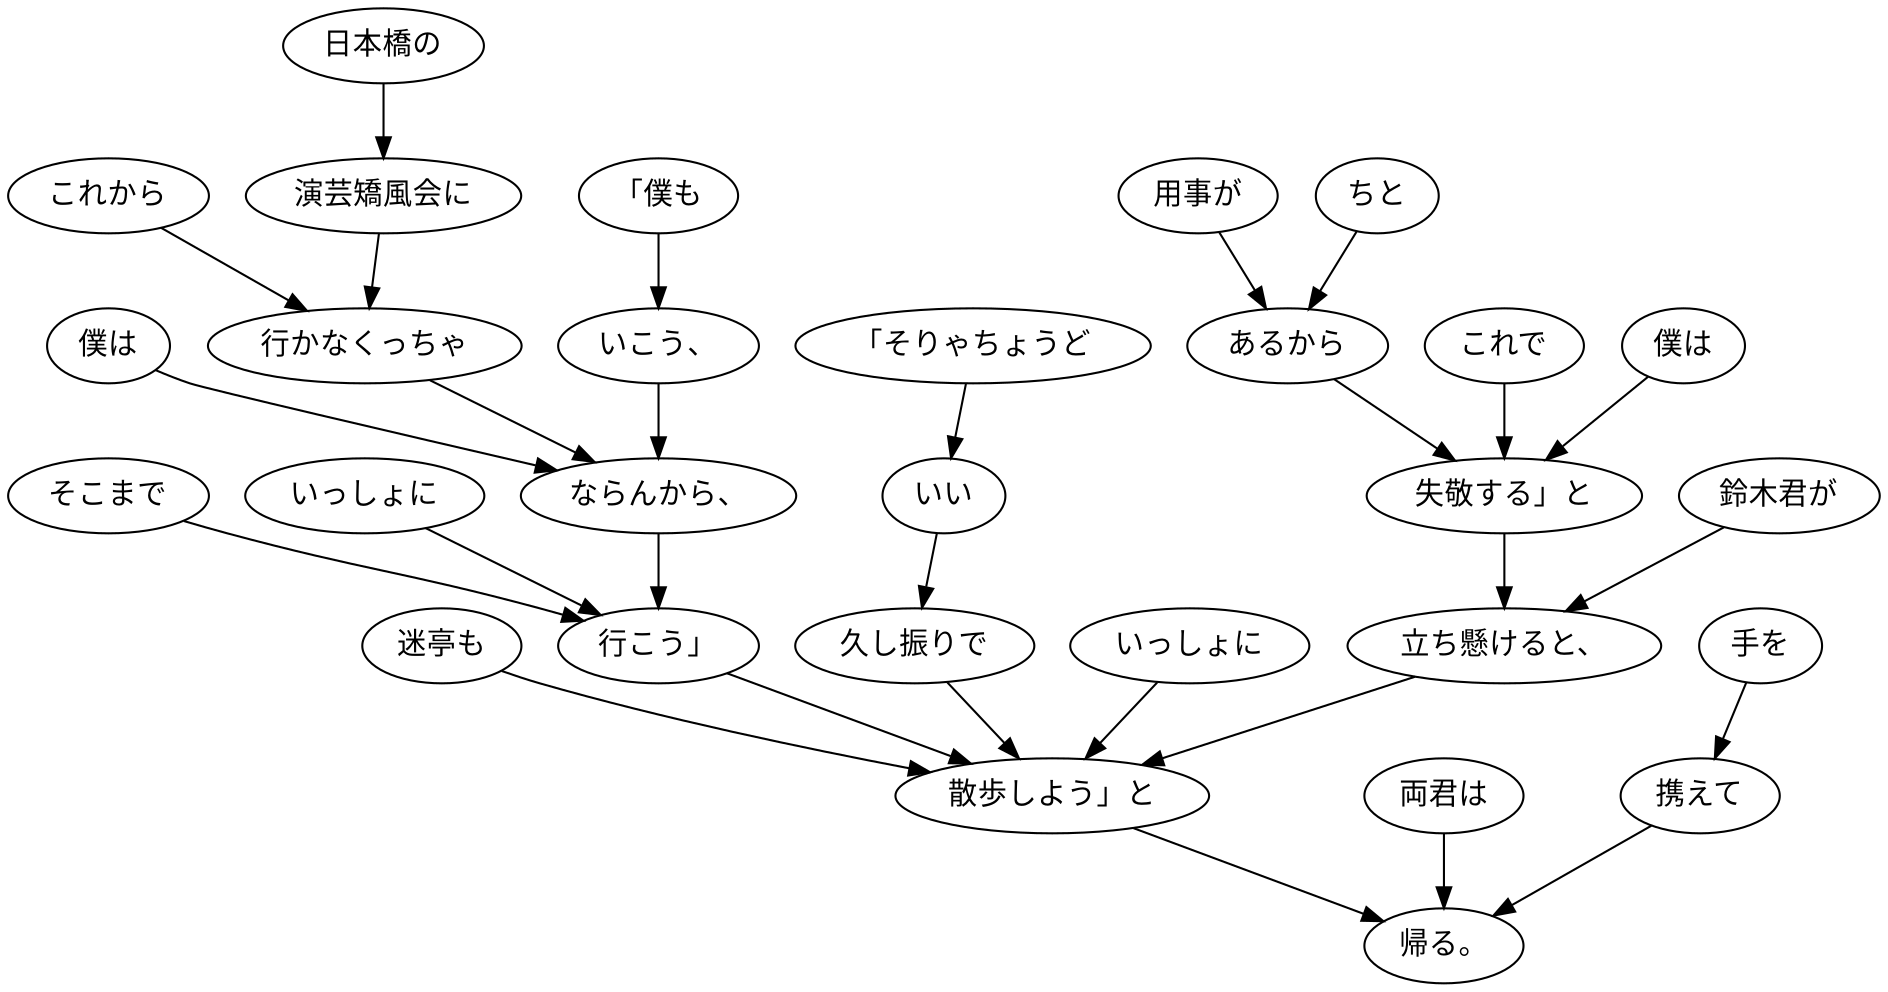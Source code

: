 digraph graph2648 {
	node0 [label="僕は"];
	node1 [label="ちと"];
	node2 [label="用事が"];
	node3 [label="あるから"];
	node4 [label="これで"];
	node5 [label="失敬する」と"];
	node6 [label="鈴木君が"];
	node7 [label="立ち懸けると、"];
	node8 [label="迷亭も"];
	node9 [label="「僕も"];
	node10 [label="いこう、"];
	node11 [label="僕は"];
	node12 [label="これから"];
	node13 [label="日本橋の"];
	node14 [label="演芸矯風会に"];
	node15 [label="行かなくっちゃ"];
	node16 [label="ならんから、"];
	node17 [label="そこまで"];
	node18 [label="いっしょに"];
	node19 [label="行こう」"];
	node20 [label="「そりゃちょうど"];
	node21 [label="いい"];
	node22 [label="久し振りで"];
	node23 [label="いっしょに"];
	node24 [label="散歩しよう」と"];
	node25 [label="両君は"];
	node26 [label="手を"];
	node27 [label="携えて"];
	node28 [label="帰る。"];
	node0 -> node5;
	node1 -> node3;
	node2 -> node3;
	node3 -> node5;
	node4 -> node5;
	node5 -> node7;
	node6 -> node7;
	node7 -> node24;
	node8 -> node24;
	node9 -> node10;
	node10 -> node16;
	node11 -> node16;
	node12 -> node15;
	node13 -> node14;
	node14 -> node15;
	node15 -> node16;
	node16 -> node19;
	node17 -> node19;
	node18 -> node19;
	node19 -> node24;
	node20 -> node21;
	node21 -> node22;
	node22 -> node24;
	node23 -> node24;
	node24 -> node28;
	node25 -> node28;
	node26 -> node27;
	node27 -> node28;
}

